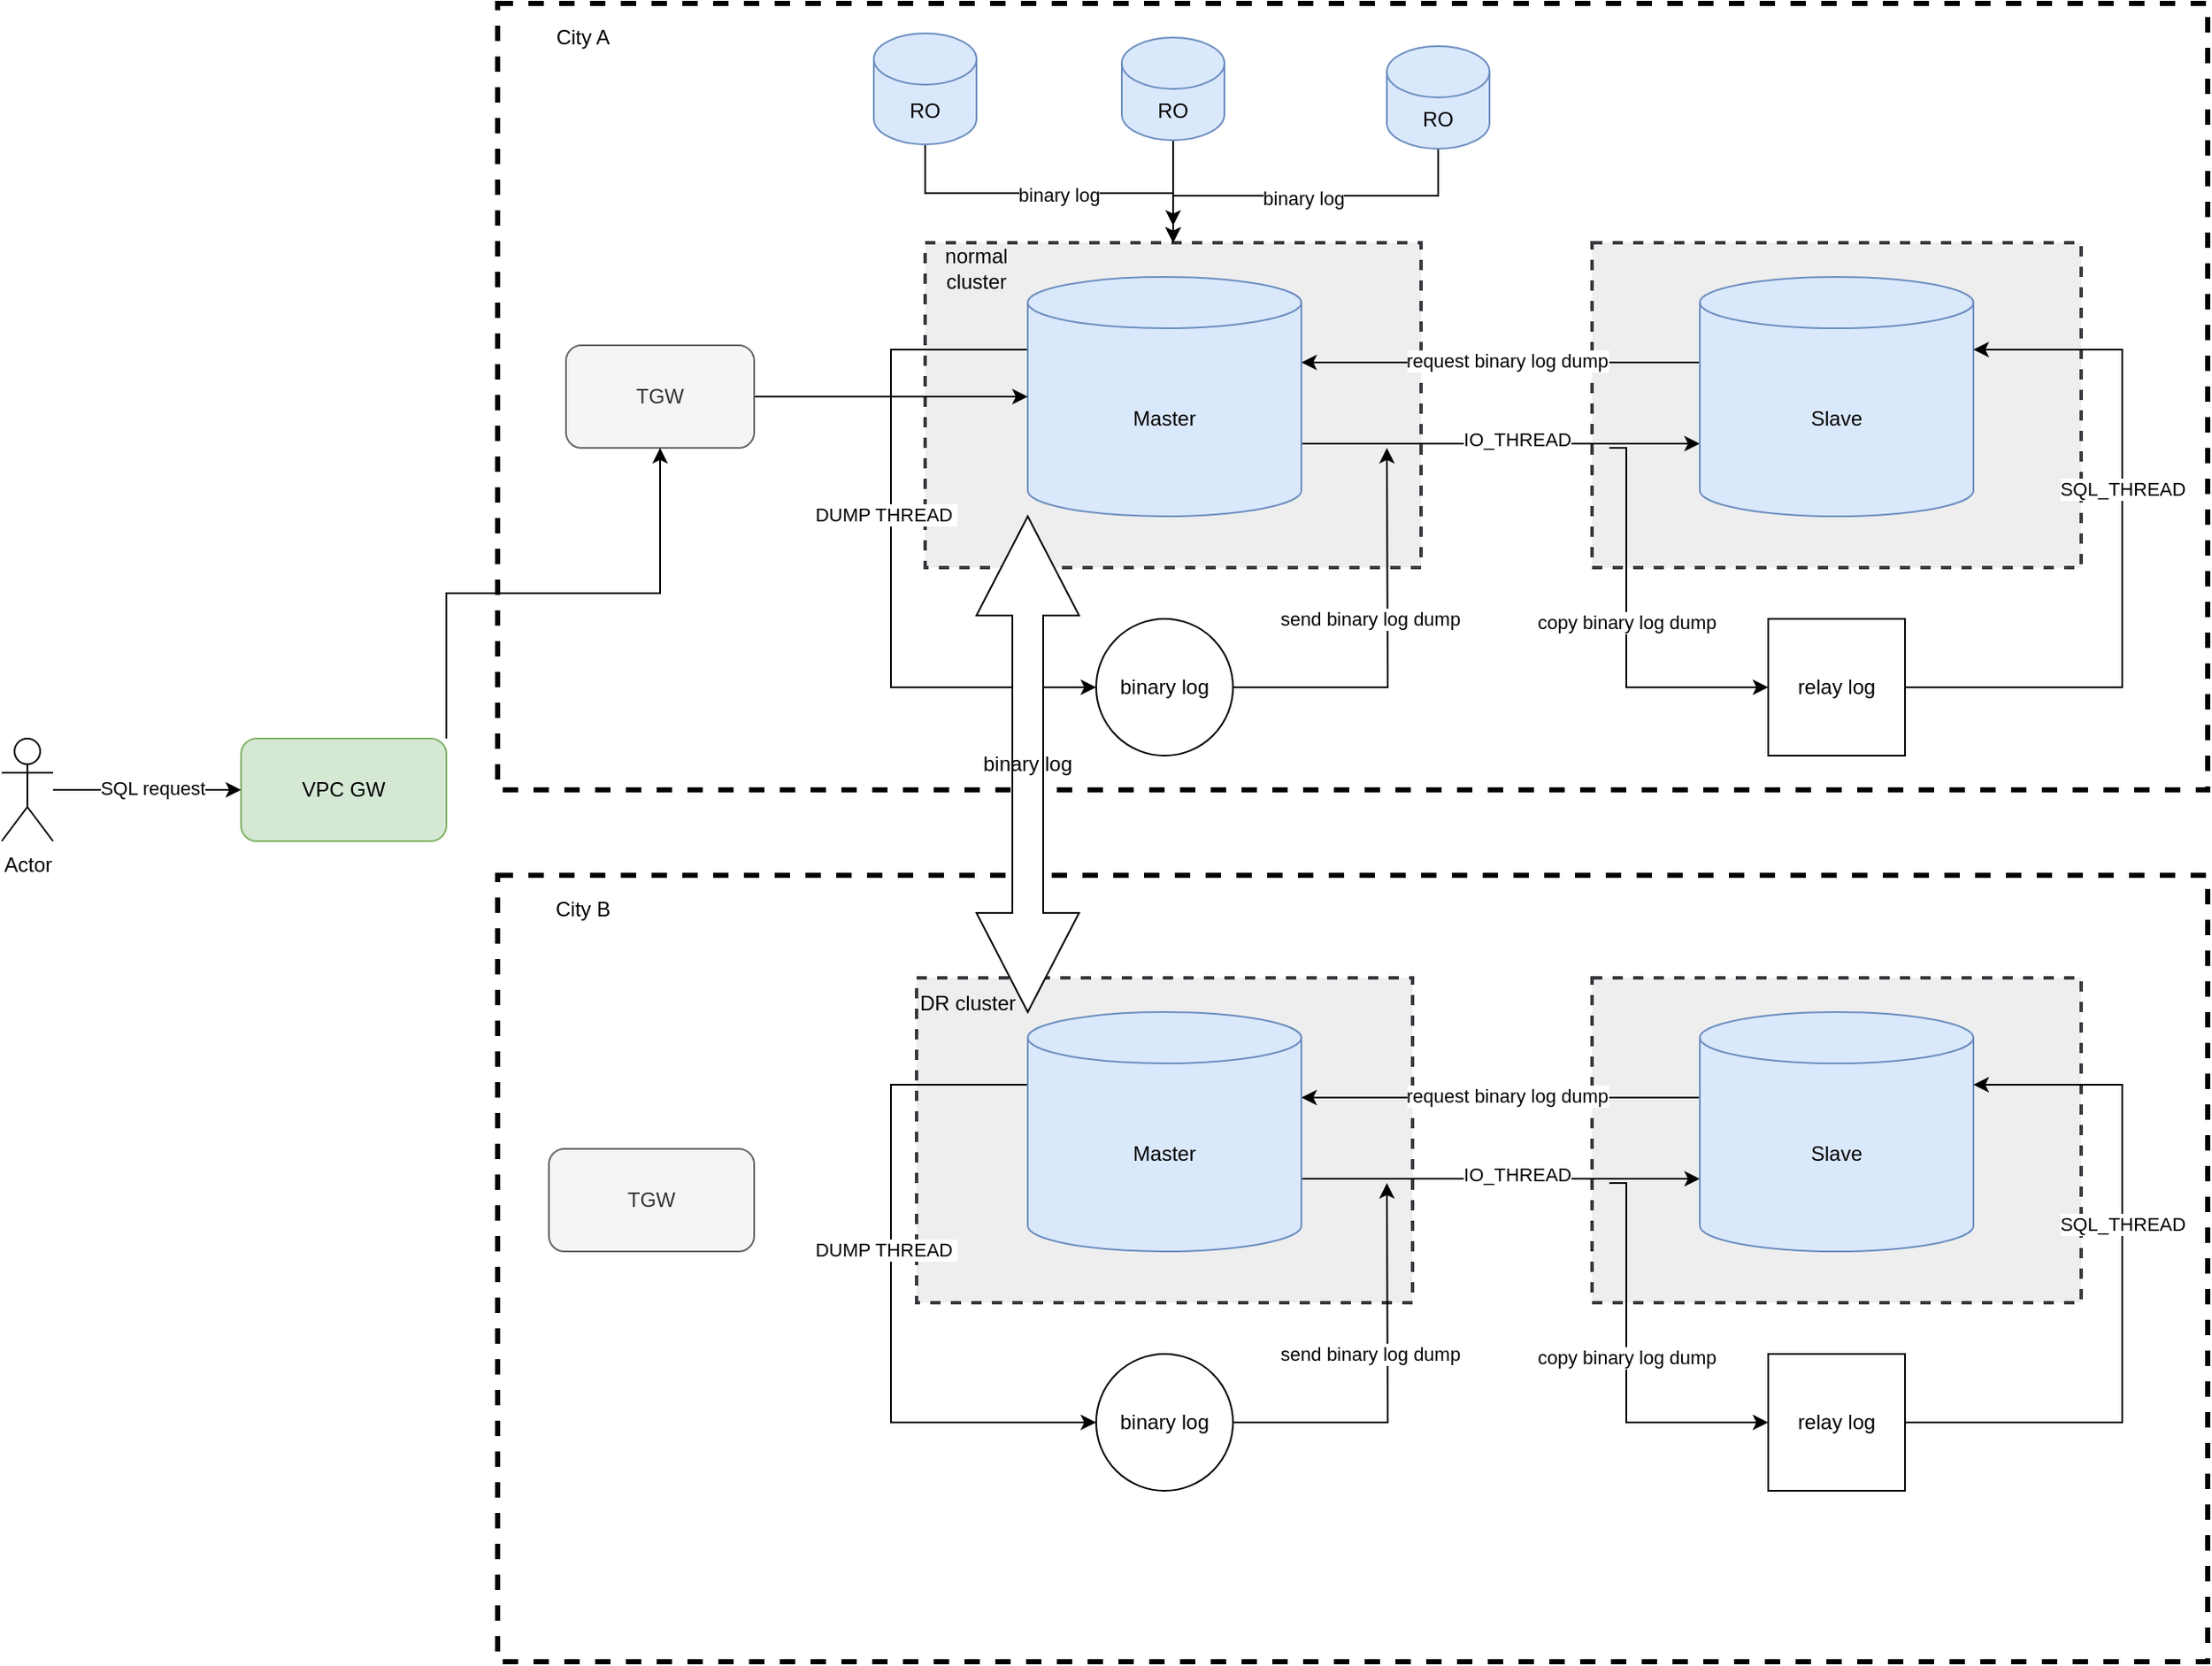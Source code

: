 <mxfile version="17.4.2" type="github">
  <diagram id="HHIQlniri4izbtGBOjZO" name="Page-1">
    <mxGraphModel dx="2013" dy="795" grid="1" gridSize="10" guides="1" tooltips="1" connect="1" arrows="1" fold="1" page="1" pageScale="1" pageWidth="827" pageHeight="1169" math="0" shadow="0">
      <root>
        <mxCell id="0" />
        <mxCell id="1" parent="0" />
        <mxCell id="Xze9GesTGxzq0SeG61nI-29" value="" style="rounded=0;whiteSpace=wrap;html=1;dashed=1;strokeWidth=3;" vertex="1" parent="1">
          <mxGeometry x="-190" y="520" width="1000" height="460" as="geometry" />
        </mxCell>
        <mxCell id="Xze9GesTGxzq0SeG61nI-27" value="" style="rounded=0;whiteSpace=wrap;html=1;dashed=1;strokeWidth=3;" vertex="1" parent="1">
          <mxGeometry x="-190" y="10" width="1000" height="460" as="geometry" />
        </mxCell>
        <mxCell id="0gkn8be0KtR_NpVbIsUk-5" value="" style="rounded=0;whiteSpace=wrap;html=1;dashed=1;strokeWidth=2;fillColor=#eeeeee;strokeColor=#36393d;" parent="1" vertex="1">
          <mxGeometry x="450" y="150" width="286" height="190" as="geometry" />
        </mxCell>
        <mxCell id="0gkn8be0KtR_NpVbIsUk-4" value="" style="rounded=0;whiteSpace=wrap;html=1;dashed=1;strokeWidth=2;fillColor=#eeeeee;strokeColor=#36393d;" parent="1" vertex="1">
          <mxGeometry x="60" y="150" width="290" height="190" as="geometry" />
        </mxCell>
        <mxCell id="m_l4FQW-kktqj4jMns9q-3" style="edgeStyle=orthogonalEdgeStyle;rounded=0;orthogonalLoop=1;jettySize=auto;html=1;" parent="1" source="m_l4FQW-kktqj4jMns9q-4" target="m_l4FQW-kktqj4jMns9q-1" edge="1">
          <mxGeometry relative="1" as="geometry">
            <mxPoint x="513" y="267.5" as="sourcePoint" />
            <Array as="points">
              <mxPoint x="490" y="220" />
              <mxPoint x="490" y="220" />
            </Array>
          </mxGeometry>
        </mxCell>
        <mxCell id="m_l4FQW-kktqj4jMns9q-6" value="request binary log dump" style="edgeLabel;html=1;align=center;verticalAlign=middle;resizable=0;points=[];" parent="m_l4FQW-kktqj4jMns9q-3" vertex="1" connectable="0">
          <mxGeometry x="-0.03" y="-1" relative="1" as="geometry">
            <mxPoint as="offset" />
          </mxGeometry>
        </mxCell>
        <mxCell id="m_l4FQW-kktqj4jMns9q-2" style="edgeStyle=orthogonalEdgeStyle;rounded=0;orthogonalLoop=1;jettySize=auto;html=1;exitX=1;exitY=0;exitDx=0;exitDy=97.5;exitPerimeter=0;entryX=0;entryY=0;entryDx=0;entryDy=97.5;entryPerimeter=0;" parent="1" source="m_l4FQW-kktqj4jMns9q-1" target="m_l4FQW-kktqj4jMns9q-4" edge="1">
          <mxGeometry relative="1" as="geometry">
            <mxPoint x="490" y="268" as="targetPoint" />
            <Array as="points">
              <mxPoint x="450" y="268" />
              <mxPoint x="450" y="268" />
            </Array>
          </mxGeometry>
        </mxCell>
        <mxCell id="m_l4FQW-kktqj4jMns9q-5" value="IO_THREAD" style="edgeLabel;html=1;align=center;verticalAlign=middle;resizable=0;points=[];" parent="m_l4FQW-kktqj4jMns9q-2" vertex="1" connectable="0">
          <mxGeometry x="0.082" y="4" relative="1" as="geometry">
            <mxPoint y="1" as="offset" />
          </mxGeometry>
        </mxCell>
        <mxCell id="m_l4FQW-kktqj4jMns9q-7" style="edgeStyle=orthogonalEdgeStyle;rounded=0;orthogonalLoop=1;jettySize=auto;html=1;exitX=0;exitY=0;exitDx=0;exitDy=42.5;exitPerimeter=0;" parent="1" source="m_l4FQW-kktqj4jMns9q-1" target="m_l4FQW-kktqj4jMns9q-8" edge="1">
          <mxGeometry relative="1" as="geometry">
            <mxPoint x="80" y="410" as="targetPoint" />
            <Array as="points">
              <mxPoint x="40" y="213" />
              <mxPoint x="40" y="410" />
            </Array>
          </mxGeometry>
        </mxCell>
        <mxCell id="m_l4FQW-kktqj4jMns9q-15" value="DUMP THREAD&amp;nbsp;" style="edgeLabel;html=1;align=center;verticalAlign=middle;resizable=0;points=[];" parent="m_l4FQW-kktqj4jMns9q-7" vertex="1" connectable="0">
          <mxGeometry x="-0.117" y="-3" relative="1" as="geometry">
            <mxPoint y="1" as="offset" />
          </mxGeometry>
        </mxCell>
        <mxCell id="m_l4FQW-kktqj4jMns9q-1" value="Master" style="shape=cylinder3;whiteSpace=wrap;html=1;boundedLbl=1;backgroundOutline=1;size=15;fillColor=#dae8fc;strokeColor=#6c8ebf;" parent="1" vertex="1">
          <mxGeometry x="120" y="170" width="160" height="140" as="geometry" />
        </mxCell>
        <mxCell id="m_l4FQW-kktqj4jMns9q-4" value="Slave" style="shape=cylinder3;whiteSpace=wrap;html=1;boundedLbl=1;backgroundOutline=1;size=15;fillColor=#dae8fc;strokeColor=#6c8ebf;" parent="1" vertex="1">
          <mxGeometry x="513" y="170" width="160" height="140" as="geometry" />
        </mxCell>
        <mxCell id="m_l4FQW-kktqj4jMns9q-10" style="edgeStyle=orthogonalEdgeStyle;rounded=0;orthogonalLoop=1;jettySize=auto;html=1;exitX=1;exitY=0.5;exitDx=0;exitDy=0;" parent="1" source="m_l4FQW-kktqj4jMns9q-8" edge="1">
          <mxGeometry relative="1" as="geometry">
            <mxPoint x="330" y="270" as="targetPoint" />
          </mxGeometry>
        </mxCell>
        <mxCell id="m_l4FQW-kktqj4jMns9q-16" value="send binary log dump" style="edgeLabel;html=1;align=center;verticalAlign=middle;resizable=0;points=[];" parent="m_l4FQW-kktqj4jMns9q-10" vertex="1" connectable="0">
          <mxGeometry x="-0.504" y="2" relative="1" as="geometry">
            <mxPoint x="23" y="-38" as="offset" />
          </mxGeometry>
        </mxCell>
        <mxCell id="m_l4FQW-kktqj4jMns9q-8" value="binary log" style="ellipse;whiteSpace=wrap;html=1;aspect=fixed;" parent="1" vertex="1">
          <mxGeometry x="160" y="370" width="80" height="80" as="geometry" />
        </mxCell>
        <mxCell id="m_l4FQW-kktqj4jMns9q-12" style="edgeStyle=orthogonalEdgeStyle;rounded=0;orthogonalLoop=1;jettySize=auto;html=1;entryX=0;entryY=0.5;entryDx=0;entryDy=0;" parent="1" target="m_l4FQW-kktqj4jMns9q-11" edge="1">
          <mxGeometry relative="1" as="geometry">
            <mxPoint x="460" y="270" as="sourcePoint" />
            <Array as="points">
              <mxPoint x="470" y="270" />
              <mxPoint x="470" y="410" />
            </Array>
          </mxGeometry>
        </mxCell>
        <mxCell id="m_l4FQW-kktqj4jMns9q-17" value="copy binary log dump" style="edgeLabel;html=1;align=center;verticalAlign=middle;resizable=0;points=[];" parent="m_l4FQW-kktqj4jMns9q-12" vertex="1" connectable="0">
          <mxGeometry x="-0.039" relative="1" as="geometry">
            <mxPoint as="offset" />
          </mxGeometry>
        </mxCell>
        <mxCell id="m_l4FQW-kktqj4jMns9q-13" style="edgeStyle=orthogonalEdgeStyle;rounded=0;orthogonalLoop=1;jettySize=auto;html=1;exitX=1;exitY=0.5;exitDx=0;exitDy=0;entryX=1;entryY=0;entryDx=0;entryDy=42.5;entryPerimeter=0;" parent="1" source="m_l4FQW-kktqj4jMns9q-11" target="m_l4FQW-kktqj4jMns9q-4" edge="1">
          <mxGeometry relative="1" as="geometry">
            <mxPoint x="770" y="260" as="targetPoint" />
            <Array as="points">
              <mxPoint x="760" y="410" />
              <mxPoint x="760" y="213" />
            </Array>
          </mxGeometry>
        </mxCell>
        <mxCell id="m_l4FQW-kktqj4jMns9q-14" value="SQL_THREAD" style="edgeLabel;html=1;align=center;verticalAlign=middle;resizable=0;points=[];" parent="m_l4FQW-kktqj4jMns9q-13" vertex="1" connectable="0">
          <mxGeometry x="0.181" relative="1" as="geometry">
            <mxPoint as="offset" />
          </mxGeometry>
        </mxCell>
        <mxCell id="m_l4FQW-kktqj4jMns9q-11" value="relay log" style="whiteSpace=wrap;html=1;aspect=fixed;" parent="1" vertex="1">
          <mxGeometry x="553" y="370" width="80" height="80" as="geometry" />
        </mxCell>
        <mxCell id="m_l4FQW-kktqj4jMns9q-18" value="" style="rounded=0;whiteSpace=wrap;html=1;dashed=1;strokeWidth=2;fillColor=#eeeeee;strokeColor=#36393d;" parent="1" vertex="1">
          <mxGeometry x="450" y="580" width="286" height="190" as="geometry" />
        </mxCell>
        <mxCell id="m_l4FQW-kktqj4jMns9q-19" value="" style="rounded=0;whiteSpace=wrap;html=1;dashed=1;strokeWidth=2;fillColor=#eeeeee;strokeColor=#36393d;" parent="1" vertex="1">
          <mxGeometry x="55" y="580" width="290" height="190" as="geometry" />
        </mxCell>
        <mxCell id="m_l4FQW-kktqj4jMns9q-20" style="edgeStyle=orthogonalEdgeStyle;rounded=0;orthogonalLoop=1;jettySize=auto;html=1;" parent="1" source="m_l4FQW-kktqj4jMns9q-27" target="m_l4FQW-kktqj4jMns9q-26" edge="1">
          <mxGeometry relative="1" as="geometry">
            <mxPoint x="513" y="697.5" as="sourcePoint" />
            <Array as="points">
              <mxPoint x="490" y="650" />
              <mxPoint x="490" y="650" />
            </Array>
          </mxGeometry>
        </mxCell>
        <mxCell id="m_l4FQW-kktqj4jMns9q-21" value="request binary log dump" style="edgeLabel;html=1;align=center;verticalAlign=middle;resizable=0;points=[];" parent="m_l4FQW-kktqj4jMns9q-20" vertex="1" connectable="0">
          <mxGeometry x="-0.03" y="-1" relative="1" as="geometry">
            <mxPoint as="offset" />
          </mxGeometry>
        </mxCell>
        <mxCell id="m_l4FQW-kktqj4jMns9q-22" style="edgeStyle=orthogonalEdgeStyle;rounded=0;orthogonalLoop=1;jettySize=auto;html=1;exitX=1;exitY=0;exitDx=0;exitDy=97.5;exitPerimeter=0;entryX=0;entryY=0;entryDx=0;entryDy=97.5;entryPerimeter=0;" parent="1" source="m_l4FQW-kktqj4jMns9q-26" target="m_l4FQW-kktqj4jMns9q-27" edge="1">
          <mxGeometry relative="1" as="geometry">
            <mxPoint x="490" y="698" as="targetPoint" />
            <Array as="points">
              <mxPoint x="450" y="698" />
              <mxPoint x="450" y="698" />
            </Array>
          </mxGeometry>
        </mxCell>
        <mxCell id="m_l4FQW-kktqj4jMns9q-23" value="IO_THREAD" style="edgeLabel;html=1;align=center;verticalAlign=middle;resizable=0;points=[];" parent="m_l4FQW-kktqj4jMns9q-22" vertex="1" connectable="0">
          <mxGeometry x="0.082" y="4" relative="1" as="geometry">
            <mxPoint y="1" as="offset" />
          </mxGeometry>
        </mxCell>
        <mxCell id="m_l4FQW-kktqj4jMns9q-24" style="edgeStyle=orthogonalEdgeStyle;rounded=0;orthogonalLoop=1;jettySize=auto;html=1;exitX=0;exitY=0;exitDx=0;exitDy=42.5;exitPerimeter=0;" parent="1" source="m_l4FQW-kktqj4jMns9q-26" target="m_l4FQW-kktqj4jMns9q-30" edge="1">
          <mxGeometry relative="1" as="geometry">
            <mxPoint x="80" y="840" as="targetPoint" />
            <Array as="points">
              <mxPoint x="40" y="643" />
              <mxPoint x="40" y="840" />
            </Array>
          </mxGeometry>
        </mxCell>
        <mxCell id="m_l4FQW-kktqj4jMns9q-25" value="DUMP THREAD&amp;nbsp;" style="edgeLabel;html=1;align=center;verticalAlign=middle;resizable=0;points=[];" parent="m_l4FQW-kktqj4jMns9q-24" vertex="1" connectable="0">
          <mxGeometry x="-0.117" y="-3" relative="1" as="geometry">
            <mxPoint y="1" as="offset" />
          </mxGeometry>
        </mxCell>
        <mxCell id="m_l4FQW-kktqj4jMns9q-26" value="Master" style="shape=cylinder3;whiteSpace=wrap;html=1;boundedLbl=1;backgroundOutline=1;size=15;fillColor=#dae8fc;strokeColor=#6c8ebf;" parent="1" vertex="1">
          <mxGeometry x="120" y="600" width="160" height="140" as="geometry" />
        </mxCell>
        <mxCell id="m_l4FQW-kktqj4jMns9q-27" value="Slave" style="shape=cylinder3;whiteSpace=wrap;html=1;boundedLbl=1;backgroundOutline=1;size=15;fillColor=#dae8fc;strokeColor=#6c8ebf;" parent="1" vertex="1">
          <mxGeometry x="513" y="600" width="160" height="140" as="geometry" />
        </mxCell>
        <mxCell id="m_l4FQW-kktqj4jMns9q-28" style="edgeStyle=orthogonalEdgeStyle;rounded=0;orthogonalLoop=1;jettySize=auto;html=1;exitX=1;exitY=0.5;exitDx=0;exitDy=0;" parent="1" source="m_l4FQW-kktqj4jMns9q-30" edge="1">
          <mxGeometry relative="1" as="geometry">
            <mxPoint x="330" y="700" as="targetPoint" />
          </mxGeometry>
        </mxCell>
        <mxCell id="m_l4FQW-kktqj4jMns9q-29" value="send binary log dump" style="edgeLabel;html=1;align=center;verticalAlign=middle;resizable=0;points=[];" parent="m_l4FQW-kktqj4jMns9q-28" vertex="1" connectable="0">
          <mxGeometry x="-0.504" y="2" relative="1" as="geometry">
            <mxPoint x="23" y="-38" as="offset" />
          </mxGeometry>
        </mxCell>
        <mxCell id="m_l4FQW-kktqj4jMns9q-30" value="binary log" style="ellipse;whiteSpace=wrap;html=1;aspect=fixed;" parent="1" vertex="1">
          <mxGeometry x="160" y="800" width="80" height="80" as="geometry" />
        </mxCell>
        <mxCell id="m_l4FQW-kktqj4jMns9q-31" style="edgeStyle=orthogonalEdgeStyle;rounded=0;orthogonalLoop=1;jettySize=auto;html=1;entryX=0;entryY=0.5;entryDx=0;entryDy=0;" parent="1" target="m_l4FQW-kktqj4jMns9q-35" edge="1">
          <mxGeometry relative="1" as="geometry">
            <mxPoint x="460" y="700" as="sourcePoint" />
            <Array as="points">
              <mxPoint x="470" y="700" />
              <mxPoint x="470" y="840" />
            </Array>
          </mxGeometry>
        </mxCell>
        <mxCell id="m_l4FQW-kktqj4jMns9q-32" value="copy binary log dump" style="edgeLabel;html=1;align=center;verticalAlign=middle;resizable=0;points=[];" parent="m_l4FQW-kktqj4jMns9q-31" vertex="1" connectable="0">
          <mxGeometry x="-0.039" relative="1" as="geometry">
            <mxPoint as="offset" />
          </mxGeometry>
        </mxCell>
        <mxCell id="m_l4FQW-kktqj4jMns9q-33" style="edgeStyle=orthogonalEdgeStyle;rounded=0;orthogonalLoop=1;jettySize=auto;html=1;exitX=1;exitY=0.5;exitDx=0;exitDy=0;entryX=1;entryY=0;entryDx=0;entryDy=42.5;entryPerimeter=0;" parent="1" source="m_l4FQW-kktqj4jMns9q-35" target="m_l4FQW-kktqj4jMns9q-27" edge="1">
          <mxGeometry relative="1" as="geometry">
            <mxPoint x="770" y="690" as="targetPoint" />
            <Array as="points">
              <mxPoint x="760" y="840" />
              <mxPoint x="760" y="643" />
            </Array>
          </mxGeometry>
        </mxCell>
        <mxCell id="m_l4FQW-kktqj4jMns9q-34" value="SQL_THREAD" style="edgeLabel;html=1;align=center;verticalAlign=middle;resizable=0;points=[];" parent="m_l4FQW-kktqj4jMns9q-33" vertex="1" connectable="0">
          <mxGeometry x="0.181" relative="1" as="geometry">
            <mxPoint as="offset" />
          </mxGeometry>
        </mxCell>
        <mxCell id="m_l4FQW-kktqj4jMns9q-35" value="relay log" style="whiteSpace=wrap;html=1;aspect=fixed;" parent="1" vertex="1">
          <mxGeometry x="553" y="800" width="80" height="80" as="geometry" />
        </mxCell>
        <mxCell id="Xze9GesTGxzq0SeG61nI-1" value="binary log" style="shape=doubleArrow;direction=south;whiteSpace=wrap;html=1;" vertex="1" parent="1">
          <mxGeometry x="90" y="310" width="60" height="290" as="geometry" />
        </mxCell>
        <mxCell id="Xze9GesTGxzq0SeG61nI-5" style="edgeStyle=orthogonalEdgeStyle;rounded=0;orthogonalLoop=1;jettySize=auto;html=1;" edge="1" parent="1" source="Xze9GesTGxzq0SeG61nI-2" target="0gkn8be0KtR_NpVbIsUk-4">
          <mxGeometry relative="1" as="geometry" />
        </mxCell>
        <mxCell id="Xze9GesTGxzq0SeG61nI-6" value="binary log" style="edgeLabel;html=1;align=center;verticalAlign=middle;resizable=0;points=[];" vertex="1" connectable="0" parent="Xze9GesTGxzq0SeG61nI-5">
          <mxGeometry x="0.015" y="1" relative="1" as="geometry">
            <mxPoint as="offset" />
          </mxGeometry>
        </mxCell>
        <mxCell id="Xze9GesTGxzq0SeG61nI-2" value="RO" style="shape=cylinder3;whiteSpace=wrap;html=1;boundedLbl=1;backgroundOutline=1;size=15;fillColor=#dae8fc;strokeColor=#6c8ebf;" vertex="1" parent="1">
          <mxGeometry x="330" y="35" width="60" height="60" as="geometry" />
        </mxCell>
        <mxCell id="Xze9GesTGxzq0SeG61nI-8" style="edgeStyle=orthogonalEdgeStyle;rounded=0;orthogonalLoop=1;jettySize=auto;html=1;exitX=0.5;exitY=1;exitDx=0;exitDy=0;exitPerimeter=0;" edge="1" parent="1" source="Xze9GesTGxzq0SeG61nI-3">
          <mxGeometry relative="1" as="geometry">
            <mxPoint x="205" y="140" as="targetPoint" />
          </mxGeometry>
        </mxCell>
        <mxCell id="Xze9GesTGxzq0SeG61nI-3" value="RO" style="shape=cylinder3;whiteSpace=wrap;html=1;boundedLbl=1;backgroundOutline=1;size=15;fillColor=#dae8fc;strokeColor=#6c8ebf;" vertex="1" parent="1">
          <mxGeometry x="175" y="30" width="60" height="60" as="geometry" />
        </mxCell>
        <mxCell id="Xze9GesTGxzq0SeG61nI-11" style="edgeStyle=orthogonalEdgeStyle;rounded=0;orthogonalLoop=1;jettySize=auto;html=1;entryX=0.5;entryY=0;entryDx=0;entryDy=0;" edge="1" parent="1" source="Xze9GesTGxzq0SeG61nI-10" target="0gkn8be0KtR_NpVbIsUk-4">
          <mxGeometry relative="1" as="geometry">
            <Array as="points">
              <mxPoint x="60" y="121" />
              <mxPoint x="205" y="121" />
            </Array>
          </mxGeometry>
        </mxCell>
        <mxCell id="Xze9GesTGxzq0SeG61nI-12" value="binary log" style="edgeLabel;html=1;align=center;verticalAlign=middle;resizable=0;points=[];" vertex="1" connectable="0" parent="Xze9GesTGxzq0SeG61nI-11">
          <mxGeometry x="0.052" y="-1" relative="1" as="geometry">
            <mxPoint as="offset" />
          </mxGeometry>
        </mxCell>
        <mxCell id="Xze9GesTGxzq0SeG61nI-10" value="RO" style="shape=cylinder3;whiteSpace=wrap;html=1;boundedLbl=1;backgroundOutline=1;size=15;fillColor=#dae8fc;strokeColor=#6c8ebf;" vertex="1" parent="1">
          <mxGeometry x="30" y="27.5" width="60" height="65" as="geometry" />
        </mxCell>
        <mxCell id="Xze9GesTGxzq0SeG61nI-13" value="normal cluster" style="text;html=1;strokeColor=none;fillColor=none;align=center;verticalAlign=middle;whiteSpace=wrap;rounded=0;" vertex="1" parent="1">
          <mxGeometry x="60" y="150" width="60" height="30" as="geometry" />
        </mxCell>
        <mxCell id="Xze9GesTGxzq0SeG61nI-14" value="DR cluster" style="text;html=1;strokeColor=none;fillColor=none;align=center;verticalAlign=middle;whiteSpace=wrap;rounded=0;" vertex="1" parent="1">
          <mxGeometry x="55" y="580" width="60" height="30" as="geometry" />
        </mxCell>
        <mxCell id="Xze9GesTGxzq0SeG61nI-25" style="edgeStyle=orthogonalEdgeStyle;rounded=0;orthogonalLoop=1;jettySize=auto;html=1;exitX=1;exitY=0.5;exitDx=0;exitDy=0;" edge="1" parent="1" source="Xze9GesTGxzq0SeG61nI-15" target="m_l4FQW-kktqj4jMns9q-1">
          <mxGeometry relative="1" as="geometry">
            <Array as="points">
              <mxPoint x="-10" y="240" />
              <mxPoint x="-10" y="240" />
            </Array>
          </mxGeometry>
        </mxCell>
        <mxCell id="Xze9GesTGxzq0SeG61nI-15" value="TGW" style="rounded=1;whiteSpace=wrap;html=1;fillColor=#f5f5f5;fontColor=#333333;strokeColor=#666666;" vertex="1" parent="1">
          <mxGeometry x="-150" y="210" width="110" height="60" as="geometry" />
        </mxCell>
        <mxCell id="Xze9GesTGxzq0SeG61nI-16" value="TGW" style="rounded=1;whiteSpace=wrap;html=1;fillColor=#f5f5f5;fontColor=#333333;strokeColor=#666666;" vertex="1" parent="1">
          <mxGeometry x="-160" y="680" width="120" height="60" as="geometry" />
        </mxCell>
        <mxCell id="Xze9GesTGxzq0SeG61nI-22" style="edgeStyle=orthogonalEdgeStyle;rounded=0;orthogonalLoop=1;jettySize=auto;html=1;exitX=1;exitY=0;exitDx=0;exitDy=0;entryX=0.5;entryY=1;entryDx=0;entryDy=0;" edge="1" parent="1" source="Xze9GesTGxzq0SeG61nI-17" target="Xze9GesTGxzq0SeG61nI-15">
          <mxGeometry relative="1" as="geometry" />
        </mxCell>
        <mxCell id="Xze9GesTGxzq0SeG61nI-17" value="VPC GW" style="rounded=1;whiteSpace=wrap;html=1;fillColor=#d5e8d4;strokeColor=#82b366;" vertex="1" parent="1">
          <mxGeometry x="-340" y="440" width="120" height="60" as="geometry" />
        </mxCell>
        <mxCell id="Xze9GesTGxzq0SeG61nI-21" value="" style="edgeStyle=orthogonalEdgeStyle;rounded=0;orthogonalLoop=1;jettySize=auto;html=1;" edge="1" parent="1" source="Xze9GesTGxzq0SeG61nI-20" target="Xze9GesTGxzq0SeG61nI-17">
          <mxGeometry relative="1" as="geometry">
            <Array as="points">
              <mxPoint x="-420" y="470" />
              <mxPoint x="-420" y="470" />
            </Array>
          </mxGeometry>
        </mxCell>
        <mxCell id="Xze9GesTGxzq0SeG61nI-26" value="SQL request" style="edgeLabel;html=1;align=center;verticalAlign=middle;resizable=0;points=[];" vertex="1" connectable="0" parent="Xze9GesTGxzq0SeG61nI-21">
          <mxGeometry x="0.054" y="1" relative="1" as="geometry">
            <mxPoint as="offset" />
          </mxGeometry>
        </mxCell>
        <mxCell id="Xze9GesTGxzq0SeG61nI-20" value="Actor" style="shape=umlActor;verticalLabelPosition=bottom;verticalAlign=top;html=1;outlineConnect=0;" vertex="1" parent="1">
          <mxGeometry x="-480" y="440" width="30" height="60" as="geometry" />
        </mxCell>
        <mxCell id="Xze9GesTGxzq0SeG61nI-28" value="City A" style="text;html=1;strokeColor=none;fillColor=none;align=center;verticalAlign=middle;whiteSpace=wrap;rounded=0;" vertex="1" parent="1">
          <mxGeometry x="-190" y="10" width="100" height="40" as="geometry" />
        </mxCell>
        <mxCell id="Xze9GesTGxzq0SeG61nI-30" value="City B" style="text;html=1;strokeColor=none;fillColor=none;align=center;verticalAlign=middle;whiteSpace=wrap;rounded=0;" vertex="1" parent="1">
          <mxGeometry x="-190" y="520" width="100" height="40" as="geometry" />
        </mxCell>
      </root>
    </mxGraphModel>
  </diagram>
</mxfile>

